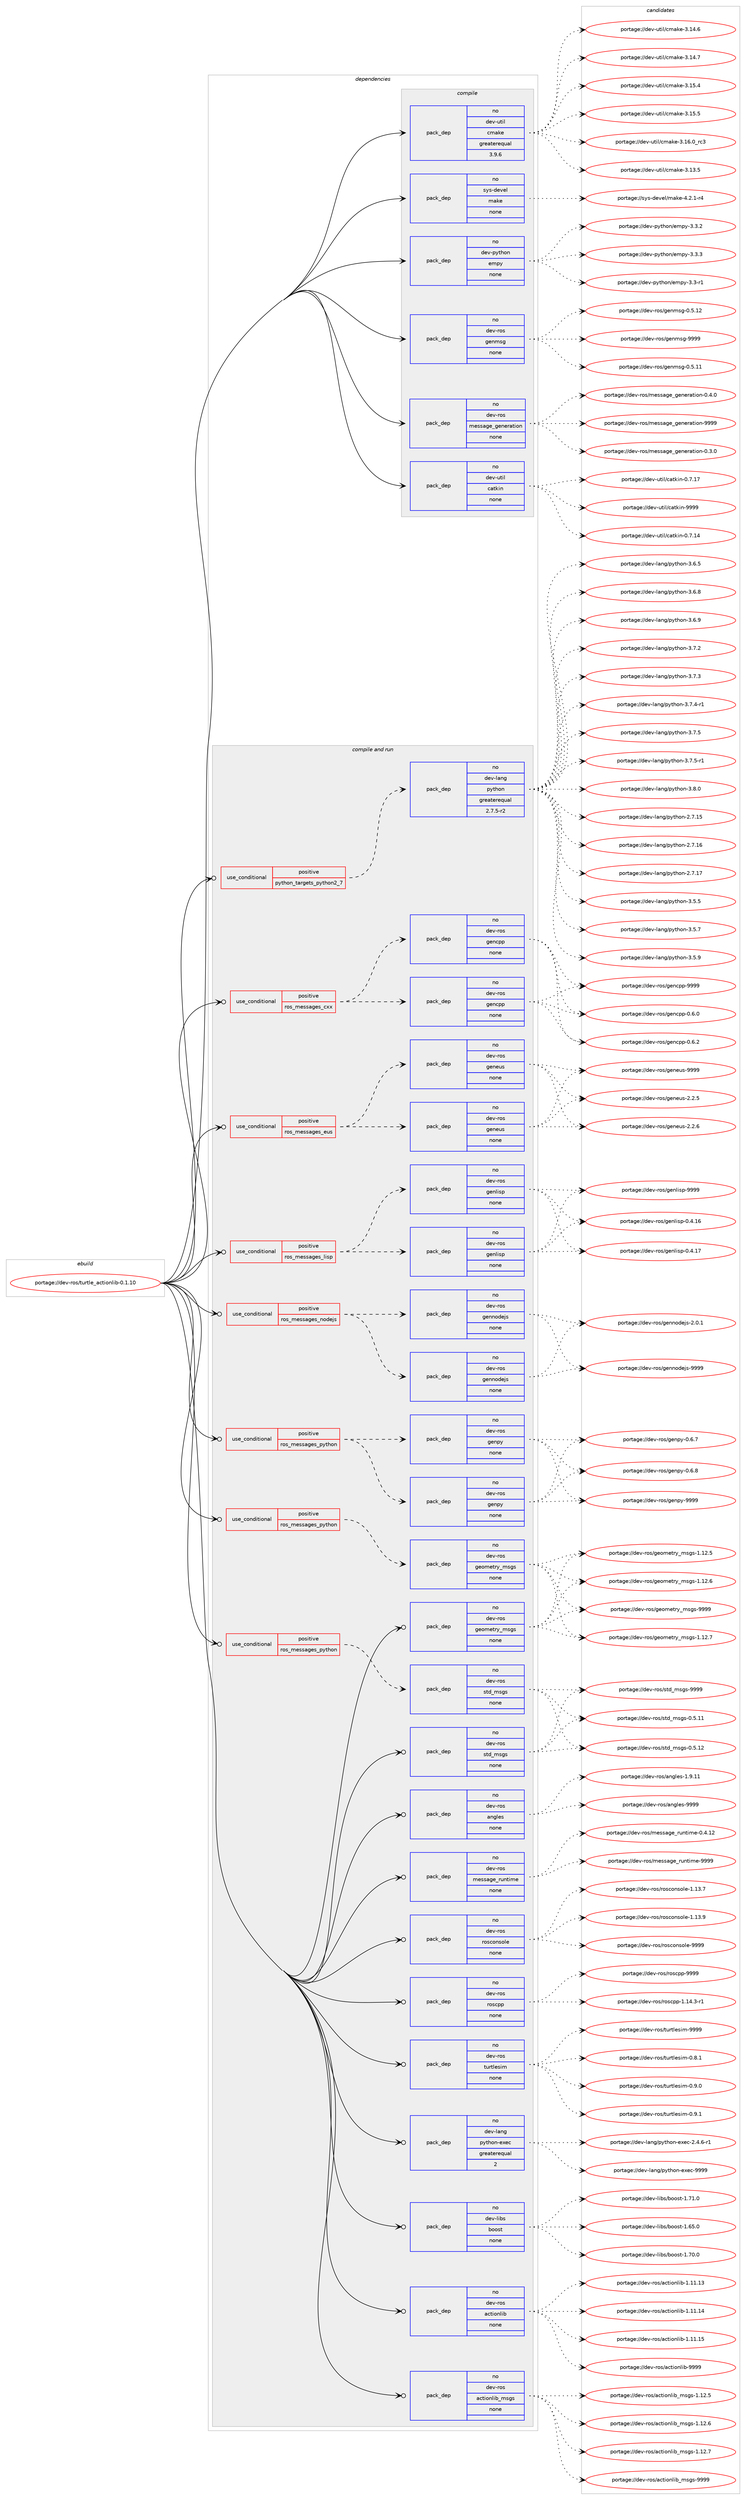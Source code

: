 digraph prolog {

# *************
# Graph options
# *************

newrank=true;
concentrate=true;
compound=true;
graph [rankdir=LR,fontname=Helvetica,fontsize=10,ranksep=1.5];#, ranksep=2.5, nodesep=0.2];
edge  [arrowhead=vee];
node  [fontname=Helvetica,fontsize=10];

# **********
# The ebuild
# **********

subgraph cluster_leftcol {
color=gray;
rank=same;
label=<<i>ebuild</i>>;
id [label="portage://dev-ros/turtle_actionlib-0.1.10", color=red, width=4, href="../dev-ros/turtle_actionlib-0.1.10.svg"];
}

# ****************
# The dependencies
# ****************

subgraph cluster_midcol {
color=gray;
label=<<i>dependencies</i>>;
subgraph cluster_compile {
fillcolor="#eeeeee";
style=filled;
label=<<i>compile</i>>;
subgraph pack158103 {
dependency207287 [label=<<TABLE BORDER="0" CELLBORDER="1" CELLSPACING="0" CELLPADDING="4" WIDTH="220"><TR><TD ROWSPAN="6" CELLPADDING="30">pack_dep</TD></TR><TR><TD WIDTH="110">no</TD></TR><TR><TD>dev-python</TD></TR><TR><TD>empy</TD></TR><TR><TD>none</TD></TR><TR><TD></TD></TR></TABLE>>, shape=none, color=blue];
}
id:e -> dependency207287:w [weight=20,style="solid",arrowhead="vee"];
subgraph pack158104 {
dependency207288 [label=<<TABLE BORDER="0" CELLBORDER="1" CELLSPACING="0" CELLPADDING="4" WIDTH="220"><TR><TD ROWSPAN="6" CELLPADDING="30">pack_dep</TD></TR><TR><TD WIDTH="110">no</TD></TR><TR><TD>dev-ros</TD></TR><TR><TD>genmsg</TD></TR><TR><TD>none</TD></TR><TR><TD></TD></TR></TABLE>>, shape=none, color=blue];
}
id:e -> dependency207288:w [weight=20,style="solid",arrowhead="vee"];
subgraph pack158105 {
dependency207289 [label=<<TABLE BORDER="0" CELLBORDER="1" CELLSPACING="0" CELLPADDING="4" WIDTH="220"><TR><TD ROWSPAN="6" CELLPADDING="30">pack_dep</TD></TR><TR><TD WIDTH="110">no</TD></TR><TR><TD>dev-ros</TD></TR><TR><TD>message_generation</TD></TR><TR><TD>none</TD></TR><TR><TD></TD></TR></TABLE>>, shape=none, color=blue];
}
id:e -> dependency207289:w [weight=20,style="solid",arrowhead="vee"];
subgraph pack158106 {
dependency207290 [label=<<TABLE BORDER="0" CELLBORDER="1" CELLSPACING="0" CELLPADDING="4" WIDTH="220"><TR><TD ROWSPAN="6" CELLPADDING="30">pack_dep</TD></TR><TR><TD WIDTH="110">no</TD></TR><TR><TD>dev-util</TD></TR><TR><TD>catkin</TD></TR><TR><TD>none</TD></TR><TR><TD></TD></TR></TABLE>>, shape=none, color=blue];
}
id:e -> dependency207290:w [weight=20,style="solid",arrowhead="vee"];
subgraph pack158107 {
dependency207291 [label=<<TABLE BORDER="0" CELLBORDER="1" CELLSPACING="0" CELLPADDING="4" WIDTH="220"><TR><TD ROWSPAN="6" CELLPADDING="30">pack_dep</TD></TR><TR><TD WIDTH="110">no</TD></TR><TR><TD>dev-util</TD></TR><TR><TD>cmake</TD></TR><TR><TD>greaterequal</TD></TR><TR><TD>3.9.6</TD></TR></TABLE>>, shape=none, color=blue];
}
id:e -> dependency207291:w [weight=20,style="solid",arrowhead="vee"];
subgraph pack158108 {
dependency207292 [label=<<TABLE BORDER="0" CELLBORDER="1" CELLSPACING="0" CELLPADDING="4" WIDTH="220"><TR><TD ROWSPAN="6" CELLPADDING="30">pack_dep</TD></TR><TR><TD WIDTH="110">no</TD></TR><TR><TD>sys-devel</TD></TR><TR><TD>make</TD></TR><TR><TD>none</TD></TR><TR><TD></TD></TR></TABLE>>, shape=none, color=blue];
}
id:e -> dependency207292:w [weight=20,style="solid",arrowhead="vee"];
}
subgraph cluster_compileandrun {
fillcolor="#eeeeee";
style=filled;
label=<<i>compile and run</i>>;
subgraph cond45754 {
dependency207293 [label=<<TABLE BORDER="0" CELLBORDER="1" CELLSPACING="0" CELLPADDING="4"><TR><TD ROWSPAN="3" CELLPADDING="10">use_conditional</TD></TR><TR><TD>positive</TD></TR><TR><TD>python_targets_python2_7</TD></TR></TABLE>>, shape=none, color=red];
subgraph pack158109 {
dependency207294 [label=<<TABLE BORDER="0" CELLBORDER="1" CELLSPACING="0" CELLPADDING="4" WIDTH="220"><TR><TD ROWSPAN="6" CELLPADDING="30">pack_dep</TD></TR><TR><TD WIDTH="110">no</TD></TR><TR><TD>dev-lang</TD></TR><TR><TD>python</TD></TR><TR><TD>greaterequal</TD></TR><TR><TD>2.7.5-r2</TD></TR></TABLE>>, shape=none, color=blue];
}
dependency207293:e -> dependency207294:w [weight=20,style="dashed",arrowhead="vee"];
}
id:e -> dependency207293:w [weight=20,style="solid",arrowhead="odotvee"];
subgraph cond45755 {
dependency207295 [label=<<TABLE BORDER="0" CELLBORDER="1" CELLSPACING="0" CELLPADDING="4"><TR><TD ROWSPAN="3" CELLPADDING="10">use_conditional</TD></TR><TR><TD>positive</TD></TR><TR><TD>ros_messages_cxx</TD></TR></TABLE>>, shape=none, color=red];
subgraph pack158110 {
dependency207296 [label=<<TABLE BORDER="0" CELLBORDER="1" CELLSPACING="0" CELLPADDING="4" WIDTH="220"><TR><TD ROWSPAN="6" CELLPADDING="30">pack_dep</TD></TR><TR><TD WIDTH="110">no</TD></TR><TR><TD>dev-ros</TD></TR><TR><TD>gencpp</TD></TR><TR><TD>none</TD></TR><TR><TD></TD></TR></TABLE>>, shape=none, color=blue];
}
dependency207295:e -> dependency207296:w [weight=20,style="dashed",arrowhead="vee"];
subgraph pack158111 {
dependency207297 [label=<<TABLE BORDER="0" CELLBORDER="1" CELLSPACING="0" CELLPADDING="4" WIDTH="220"><TR><TD ROWSPAN="6" CELLPADDING="30">pack_dep</TD></TR><TR><TD WIDTH="110">no</TD></TR><TR><TD>dev-ros</TD></TR><TR><TD>gencpp</TD></TR><TR><TD>none</TD></TR><TR><TD></TD></TR></TABLE>>, shape=none, color=blue];
}
dependency207295:e -> dependency207297:w [weight=20,style="dashed",arrowhead="vee"];
}
id:e -> dependency207295:w [weight=20,style="solid",arrowhead="odotvee"];
subgraph cond45756 {
dependency207298 [label=<<TABLE BORDER="0" CELLBORDER="1" CELLSPACING="0" CELLPADDING="4"><TR><TD ROWSPAN="3" CELLPADDING="10">use_conditional</TD></TR><TR><TD>positive</TD></TR><TR><TD>ros_messages_eus</TD></TR></TABLE>>, shape=none, color=red];
subgraph pack158112 {
dependency207299 [label=<<TABLE BORDER="0" CELLBORDER="1" CELLSPACING="0" CELLPADDING="4" WIDTH="220"><TR><TD ROWSPAN="6" CELLPADDING="30">pack_dep</TD></TR><TR><TD WIDTH="110">no</TD></TR><TR><TD>dev-ros</TD></TR><TR><TD>geneus</TD></TR><TR><TD>none</TD></TR><TR><TD></TD></TR></TABLE>>, shape=none, color=blue];
}
dependency207298:e -> dependency207299:w [weight=20,style="dashed",arrowhead="vee"];
subgraph pack158113 {
dependency207300 [label=<<TABLE BORDER="0" CELLBORDER="1" CELLSPACING="0" CELLPADDING="4" WIDTH="220"><TR><TD ROWSPAN="6" CELLPADDING="30">pack_dep</TD></TR><TR><TD WIDTH="110">no</TD></TR><TR><TD>dev-ros</TD></TR><TR><TD>geneus</TD></TR><TR><TD>none</TD></TR><TR><TD></TD></TR></TABLE>>, shape=none, color=blue];
}
dependency207298:e -> dependency207300:w [weight=20,style="dashed",arrowhead="vee"];
}
id:e -> dependency207298:w [weight=20,style="solid",arrowhead="odotvee"];
subgraph cond45757 {
dependency207301 [label=<<TABLE BORDER="0" CELLBORDER="1" CELLSPACING="0" CELLPADDING="4"><TR><TD ROWSPAN="3" CELLPADDING="10">use_conditional</TD></TR><TR><TD>positive</TD></TR><TR><TD>ros_messages_lisp</TD></TR></TABLE>>, shape=none, color=red];
subgraph pack158114 {
dependency207302 [label=<<TABLE BORDER="0" CELLBORDER="1" CELLSPACING="0" CELLPADDING="4" WIDTH="220"><TR><TD ROWSPAN="6" CELLPADDING="30">pack_dep</TD></TR><TR><TD WIDTH="110">no</TD></TR><TR><TD>dev-ros</TD></TR><TR><TD>genlisp</TD></TR><TR><TD>none</TD></TR><TR><TD></TD></TR></TABLE>>, shape=none, color=blue];
}
dependency207301:e -> dependency207302:w [weight=20,style="dashed",arrowhead="vee"];
subgraph pack158115 {
dependency207303 [label=<<TABLE BORDER="0" CELLBORDER="1" CELLSPACING="0" CELLPADDING="4" WIDTH="220"><TR><TD ROWSPAN="6" CELLPADDING="30">pack_dep</TD></TR><TR><TD WIDTH="110">no</TD></TR><TR><TD>dev-ros</TD></TR><TR><TD>genlisp</TD></TR><TR><TD>none</TD></TR><TR><TD></TD></TR></TABLE>>, shape=none, color=blue];
}
dependency207301:e -> dependency207303:w [weight=20,style="dashed",arrowhead="vee"];
}
id:e -> dependency207301:w [weight=20,style="solid",arrowhead="odotvee"];
subgraph cond45758 {
dependency207304 [label=<<TABLE BORDER="0" CELLBORDER="1" CELLSPACING="0" CELLPADDING="4"><TR><TD ROWSPAN="3" CELLPADDING="10">use_conditional</TD></TR><TR><TD>positive</TD></TR><TR><TD>ros_messages_nodejs</TD></TR></TABLE>>, shape=none, color=red];
subgraph pack158116 {
dependency207305 [label=<<TABLE BORDER="0" CELLBORDER="1" CELLSPACING="0" CELLPADDING="4" WIDTH="220"><TR><TD ROWSPAN="6" CELLPADDING="30">pack_dep</TD></TR><TR><TD WIDTH="110">no</TD></TR><TR><TD>dev-ros</TD></TR><TR><TD>gennodejs</TD></TR><TR><TD>none</TD></TR><TR><TD></TD></TR></TABLE>>, shape=none, color=blue];
}
dependency207304:e -> dependency207305:w [weight=20,style="dashed",arrowhead="vee"];
subgraph pack158117 {
dependency207306 [label=<<TABLE BORDER="0" CELLBORDER="1" CELLSPACING="0" CELLPADDING="4" WIDTH="220"><TR><TD ROWSPAN="6" CELLPADDING="30">pack_dep</TD></TR><TR><TD WIDTH="110">no</TD></TR><TR><TD>dev-ros</TD></TR><TR><TD>gennodejs</TD></TR><TR><TD>none</TD></TR><TR><TD></TD></TR></TABLE>>, shape=none, color=blue];
}
dependency207304:e -> dependency207306:w [weight=20,style="dashed",arrowhead="vee"];
}
id:e -> dependency207304:w [weight=20,style="solid",arrowhead="odotvee"];
subgraph cond45759 {
dependency207307 [label=<<TABLE BORDER="0" CELLBORDER="1" CELLSPACING="0" CELLPADDING="4"><TR><TD ROWSPAN="3" CELLPADDING="10">use_conditional</TD></TR><TR><TD>positive</TD></TR><TR><TD>ros_messages_python</TD></TR></TABLE>>, shape=none, color=red];
subgraph pack158118 {
dependency207308 [label=<<TABLE BORDER="0" CELLBORDER="1" CELLSPACING="0" CELLPADDING="4" WIDTH="220"><TR><TD ROWSPAN="6" CELLPADDING="30">pack_dep</TD></TR><TR><TD WIDTH="110">no</TD></TR><TR><TD>dev-ros</TD></TR><TR><TD>genpy</TD></TR><TR><TD>none</TD></TR><TR><TD></TD></TR></TABLE>>, shape=none, color=blue];
}
dependency207307:e -> dependency207308:w [weight=20,style="dashed",arrowhead="vee"];
subgraph pack158119 {
dependency207309 [label=<<TABLE BORDER="0" CELLBORDER="1" CELLSPACING="0" CELLPADDING="4" WIDTH="220"><TR><TD ROWSPAN="6" CELLPADDING="30">pack_dep</TD></TR><TR><TD WIDTH="110">no</TD></TR><TR><TD>dev-ros</TD></TR><TR><TD>genpy</TD></TR><TR><TD>none</TD></TR><TR><TD></TD></TR></TABLE>>, shape=none, color=blue];
}
dependency207307:e -> dependency207309:w [weight=20,style="dashed",arrowhead="vee"];
}
id:e -> dependency207307:w [weight=20,style="solid",arrowhead="odotvee"];
subgraph cond45760 {
dependency207310 [label=<<TABLE BORDER="0" CELLBORDER="1" CELLSPACING="0" CELLPADDING="4"><TR><TD ROWSPAN="3" CELLPADDING="10">use_conditional</TD></TR><TR><TD>positive</TD></TR><TR><TD>ros_messages_python</TD></TR></TABLE>>, shape=none, color=red];
subgraph pack158120 {
dependency207311 [label=<<TABLE BORDER="0" CELLBORDER="1" CELLSPACING="0" CELLPADDING="4" WIDTH="220"><TR><TD ROWSPAN="6" CELLPADDING="30">pack_dep</TD></TR><TR><TD WIDTH="110">no</TD></TR><TR><TD>dev-ros</TD></TR><TR><TD>geometry_msgs</TD></TR><TR><TD>none</TD></TR><TR><TD></TD></TR></TABLE>>, shape=none, color=blue];
}
dependency207310:e -> dependency207311:w [weight=20,style="dashed",arrowhead="vee"];
}
id:e -> dependency207310:w [weight=20,style="solid",arrowhead="odotvee"];
subgraph cond45761 {
dependency207312 [label=<<TABLE BORDER="0" CELLBORDER="1" CELLSPACING="0" CELLPADDING="4"><TR><TD ROWSPAN="3" CELLPADDING="10">use_conditional</TD></TR><TR><TD>positive</TD></TR><TR><TD>ros_messages_python</TD></TR></TABLE>>, shape=none, color=red];
subgraph pack158121 {
dependency207313 [label=<<TABLE BORDER="0" CELLBORDER="1" CELLSPACING="0" CELLPADDING="4" WIDTH="220"><TR><TD ROWSPAN="6" CELLPADDING="30">pack_dep</TD></TR><TR><TD WIDTH="110">no</TD></TR><TR><TD>dev-ros</TD></TR><TR><TD>std_msgs</TD></TR><TR><TD>none</TD></TR><TR><TD></TD></TR></TABLE>>, shape=none, color=blue];
}
dependency207312:e -> dependency207313:w [weight=20,style="dashed",arrowhead="vee"];
}
id:e -> dependency207312:w [weight=20,style="solid",arrowhead="odotvee"];
subgraph pack158122 {
dependency207314 [label=<<TABLE BORDER="0" CELLBORDER="1" CELLSPACING="0" CELLPADDING="4" WIDTH="220"><TR><TD ROWSPAN="6" CELLPADDING="30">pack_dep</TD></TR><TR><TD WIDTH="110">no</TD></TR><TR><TD>dev-lang</TD></TR><TR><TD>python-exec</TD></TR><TR><TD>greaterequal</TD></TR><TR><TD>2</TD></TR></TABLE>>, shape=none, color=blue];
}
id:e -> dependency207314:w [weight=20,style="solid",arrowhead="odotvee"];
subgraph pack158123 {
dependency207315 [label=<<TABLE BORDER="0" CELLBORDER="1" CELLSPACING="0" CELLPADDING="4" WIDTH="220"><TR><TD ROWSPAN="6" CELLPADDING="30">pack_dep</TD></TR><TR><TD WIDTH="110">no</TD></TR><TR><TD>dev-libs</TD></TR><TR><TD>boost</TD></TR><TR><TD>none</TD></TR><TR><TD></TD></TR></TABLE>>, shape=none, color=blue];
}
id:e -> dependency207315:w [weight=20,style="solid",arrowhead="odotvee"];
subgraph pack158124 {
dependency207316 [label=<<TABLE BORDER="0" CELLBORDER="1" CELLSPACING="0" CELLPADDING="4" WIDTH="220"><TR><TD ROWSPAN="6" CELLPADDING="30">pack_dep</TD></TR><TR><TD WIDTH="110">no</TD></TR><TR><TD>dev-ros</TD></TR><TR><TD>actionlib</TD></TR><TR><TD>none</TD></TR><TR><TD></TD></TR></TABLE>>, shape=none, color=blue];
}
id:e -> dependency207316:w [weight=20,style="solid",arrowhead="odotvee"];
subgraph pack158125 {
dependency207317 [label=<<TABLE BORDER="0" CELLBORDER="1" CELLSPACING="0" CELLPADDING="4" WIDTH="220"><TR><TD ROWSPAN="6" CELLPADDING="30">pack_dep</TD></TR><TR><TD WIDTH="110">no</TD></TR><TR><TD>dev-ros</TD></TR><TR><TD>actionlib_msgs</TD></TR><TR><TD>none</TD></TR><TR><TD></TD></TR></TABLE>>, shape=none, color=blue];
}
id:e -> dependency207317:w [weight=20,style="solid",arrowhead="odotvee"];
subgraph pack158126 {
dependency207318 [label=<<TABLE BORDER="0" CELLBORDER="1" CELLSPACING="0" CELLPADDING="4" WIDTH="220"><TR><TD ROWSPAN="6" CELLPADDING="30">pack_dep</TD></TR><TR><TD WIDTH="110">no</TD></TR><TR><TD>dev-ros</TD></TR><TR><TD>angles</TD></TR><TR><TD>none</TD></TR><TR><TD></TD></TR></TABLE>>, shape=none, color=blue];
}
id:e -> dependency207318:w [weight=20,style="solid",arrowhead="odotvee"];
subgraph pack158127 {
dependency207319 [label=<<TABLE BORDER="0" CELLBORDER="1" CELLSPACING="0" CELLPADDING="4" WIDTH="220"><TR><TD ROWSPAN="6" CELLPADDING="30">pack_dep</TD></TR><TR><TD WIDTH="110">no</TD></TR><TR><TD>dev-ros</TD></TR><TR><TD>geometry_msgs</TD></TR><TR><TD>none</TD></TR><TR><TD></TD></TR></TABLE>>, shape=none, color=blue];
}
id:e -> dependency207319:w [weight=20,style="solid",arrowhead="odotvee"];
subgraph pack158128 {
dependency207320 [label=<<TABLE BORDER="0" CELLBORDER="1" CELLSPACING="0" CELLPADDING="4" WIDTH="220"><TR><TD ROWSPAN="6" CELLPADDING="30">pack_dep</TD></TR><TR><TD WIDTH="110">no</TD></TR><TR><TD>dev-ros</TD></TR><TR><TD>message_runtime</TD></TR><TR><TD>none</TD></TR><TR><TD></TD></TR></TABLE>>, shape=none, color=blue];
}
id:e -> dependency207320:w [weight=20,style="solid",arrowhead="odotvee"];
subgraph pack158129 {
dependency207321 [label=<<TABLE BORDER="0" CELLBORDER="1" CELLSPACING="0" CELLPADDING="4" WIDTH="220"><TR><TD ROWSPAN="6" CELLPADDING="30">pack_dep</TD></TR><TR><TD WIDTH="110">no</TD></TR><TR><TD>dev-ros</TD></TR><TR><TD>rosconsole</TD></TR><TR><TD>none</TD></TR><TR><TD></TD></TR></TABLE>>, shape=none, color=blue];
}
id:e -> dependency207321:w [weight=20,style="solid",arrowhead="odotvee"];
subgraph pack158130 {
dependency207322 [label=<<TABLE BORDER="0" CELLBORDER="1" CELLSPACING="0" CELLPADDING="4" WIDTH="220"><TR><TD ROWSPAN="6" CELLPADDING="30">pack_dep</TD></TR><TR><TD WIDTH="110">no</TD></TR><TR><TD>dev-ros</TD></TR><TR><TD>roscpp</TD></TR><TR><TD>none</TD></TR><TR><TD></TD></TR></TABLE>>, shape=none, color=blue];
}
id:e -> dependency207322:w [weight=20,style="solid",arrowhead="odotvee"];
subgraph pack158131 {
dependency207323 [label=<<TABLE BORDER="0" CELLBORDER="1" CELLSPACING="0" CELLPADDING="4" WIDTH="220"><TR><TD ROWSPAN="6" CELLPADDING="30">pack_dep</TD></TR><TR><TD WIDTH="110">no</TD></TR><TR><TD>dev-ros</TD></TR><TR><TD>std_msgs</TD></TR><TR><TD>none</TD></TR><TR><TD></TD></TR></TABLE>>, shape=none, color=blue];
}
id:e -> dependency207323:w [weight=20,style="solid",arrowhead="odotvee"];
subgraph pack158132 {
dependency207324 [label=<<TABLE BORDER="0" CELLBORDER="1" CELLSPACING="0" CELLPADDING="4" WIDTH="220"><TR><TD ROWSPAN="6" CELLPADDING="30">pack_dep</TD></TR><TR><TD WIDTH="110">no</TD></TR><TR><TD>dev-ros</TD></TR><TR><TD>turtlesim</TD></TR><TR><TD>none</TD></TR><TR><TD></TD></TR></TABLE>>, shape=none, color=blue];
}
id:e -> dependency207324:w [weight=20,style="solid",arrowhead="odotvee"];
}
subgraph cluster_run {
fillcolor="#eeeeee";
style=filled;
label=<<i>run</i>>;
}
}

# **************
# The candidates
# **************

subgraph cluster_choices {
rank=same;
color=gray;
label=<<i>candidates</i>>;

subgraph choice158103 {
color=black;
nodesep=1;
choiceportage1001011184511212111610411111047101109112121455146514511449 [label="portage://dev-python/empy-3.3-r1", color=red, width=4,href="../dev-python/empy-3.3-r1.svg"];
choiceportage1001011184511212111610411111047101109112121455146514650 [label="portage://dev-python/empy-3.3.2", color=red, width=4,href="../dev-python/empy-3.3.2.svg"];
choiceportage1001011184511212111610411111047101109112121455146514651 [label="portage://dev-python/empy-3.3.3", color=red, width=4,href="../dev-python/empy-3.3.3.svg"];
dependency207287:e -> choiceportage1001011184511212111610411111047101109112121455146514511449:w [style=dotted,weight="100"];
dependency207287:e -> choiceportage1001011184511212111610411111047101109112121455146514650:w [style=dotted,weight="100"];
dependency207287:e -> choiceportage1001011184511212111610411111047101109112121455146514651:w [style=dotted,weight="100"];
}
subgraph choice158104 {
color=black;
nodesep=1;
choiceportage100101118451141111154710310111010911510345484653464949 [label="portage://dev-ros/genmsg-0.5.11", color=red, width=4,href="../dev-ros/genmsg-0.5.11.svg"];
choiceportage100101118451141111154710310111010911510345484653464950 [label="portage://dev-ros/genmsg-0.5.12", color=red, width=4,href="../dev-ros/genmsg-0.5.12.svg"];
choiceportage10010111845114111115471031011101091151034557575757 [label="portage://dev-ros/genmsg-9999", color=red, width=4,href="../dev-ros/genmsg-9999.svg"];
dependency207288:e -> choiceportage100101118451141111154710310111010911510345484653464949:w [style=dotted,weight="100"];
dependency207288:e -> choiceportage100101118451141111154710310111010911510345484653464950:w [style=dotted,weight="100"];
dependency207288:e -> choiceportage10010111845114111115471031011101091151034557575757:w [style=dotted,weight="100"];
}
subgraph choice158105 {
color=black;
nodesep=1;
choiceportage1001011184511411111547109101115115971031019510310111010111497116105111110454846514648 [label="portage://dev-ros/message_generation-0.3.0", color=red, width=4,href="../dev-ros/message_generation-0.3.0.svg"];
choiceportage1001011184511411111547109101115115971031019510310111010111497116105111110454846524648 [label="portage://dev-ros/message_generation-0.4.0", color=red, width=4,href="../dev-ros/message_generation-0.4.0.svg"];
choiceportage10010111845114111115471091011151159710310195103101110101114971161051111104557575757 [label="portage://dev-ros/message_generation-9999", color=red, width=4,href="../dev-ros/message_generation-9999.svg"];
dependency207289:e -> choiceportage1001011184511411111547109101115115971031019510310111010111497116105111110454846514648:w [style=dotted,weight="100"];
dependency207289:e -> choiceportage1001011184511411111547109101115115971031019510310111010111497116105111110454846524648:w [style=dotted,weight="100"];
dependency207289:e -> choiceportage10010111845114111115471091011151159710310195103101110101114971161051111104557575757:w [style=dotted,weight="100"];
}
subgraph choice158106 {
color=black;
nodesep=1;
choiceportage1001011184511711610510847999711610710511045484655464952 [label="portage://dev-util/catkin-0.7.14", color=red, width=4,href="../dev-util/catkin-0.7.14.svg"];
choiceportage1001011184511711610510847999711610710511045484655464955 [label="portage://dev-util/catkin-0.7.17", color=red, width=4,href="../dev-util/catkin-0.7.17.svg"];
choiceportage100101118451171161051084799971161071051104557575757 [label="portage://dev-util/catkin-9999", color=red, width=4,href="../dev-util/catkin-9999.svg"];
dependency207290:e -> choiceportage1001011184511711610510847999711610710511045484655464952:w [style=dotted,weight="100"];
dependency207290:e -> choiceportage1001011184511711610510847999711610710511045484655464955:w [style=dotted,weight="100"];
dependency207290:e -> choiceportage100101118451171161051084799971161071051104557575757:w [style=dotted,weight="100"];
}
subgraph choice158107 {
color=black;
nodesep=1;
choiceportage1001011184511711610510847991099710710145514649514653 [label="portage://dev-util/cmake-3.13.5", color=red, width=4,href="../dev-util/cmake-3.13.5.svg"];
choiceportage1001011184511711610510847991099710710145514649524654 [label="portage://dev-util/cmake-3.14.6", color=red, width=4,href="../dev-util/cmake-3.14.6.svg"];
choiceportage1001011184511711610510847991099710710145514649524655 [label="portage://dev-util/cmake-3.14.7", color=red, width=4,href="../dev-util/cmake-3.14.7.svg"];
choiceportage1001011184511711610510847991099710710145514649534652 [label="portage://dev-util/cmake-3.15.4", color=red, width=4,href="../dev-util/cmake-3.15.4.svg"];
choiceportage1001011184511711610510847991099710710145514649534653 [label="portage://dev-util/cmake-3.15.5", color=red, width=4,href="../dev-util/cmake-3.15.5.svg"];
choiceportage1001011184511711610510847991099710710145514649544648951149951 [label="portage://dev-util/cmake-3.16.0_rc3", color=red, width=4,href="../dev-util/cmake-3.16.0_rc3.svg"];
dependency207291:e -> choiceportage1001011184511711610510847991099710710145514649514653:w [style=dotted,weight="100"];
dependency207291:e -> choiceportage1001011184511711610510847991099710710145514649524654:w [style=dotted,weight="100"];
dependency207291:e -> choiceportage1001011184511711610510847991099710710145514649524655:w [style=dotted,weight="100"];
dependency207291:e -> choiceportage1001011184511711610510847991099710710145514649534652:w [style=dotted,weight="100"];
dependency207291:e -> choiceportage1001011184511711610510847991099710710145514649534653:w [style=dotted,weight="100"];
dependency207291:e -> choiceportage1001011184511711610510847991099710710145514649544648951149951:w [style=dotted,weight="100"];
}
subgraph choice158108 {
color=black;
nodesep=1;
choiceportage1151211154510010111810110847109971071014552465046494511452 [label="portage://sys-devel/make-4.2.1-r4", color=red, width=4,href="../sys-devel/make-4.2.1-r4.svg"];
dependency207292:e -> choiceportage1151211154510010111810110847109971071014552465046494511452:w [style=dotted,weight="100"];
}
subgraph choice158109 {
color=black;
nodesep=1;
choiceportage10010111845108971101034711212111610411111045504655464953 [label="portage://dev-lang/python-2.7.15", color=red, width=4,href="../dev-lang/python-2.7.15.svg"];
choiceportage10010111845108971101034711212111610411111045504655464954 [label="portage://dev-lang/python-2.7.16", color=red, width=4,href="../dev-lang/python-2.7.16.svg"];
choiceportage10010111845108971101034711212111610411111045504655464955 [label="portage://dev-lang/python-2.7.17", color=red, width=4,href="../dev-lang/python-2.7.17.svg"];
choiceportage100101118451089711010347112121116104111110455146534653 [label="portage://dev-lang/python-3.5.5", color=red, width=4,href="../dev-lang/python-3.5.5.svg"];
choiceportage100101118451089711010347112121116104111110455146534655 [label="portage://dev-lang/python-3.5.7", color=red, width=4,href="../dev-lang/python-3.5.7.svg"];
choiceportage100101118451089711010347112121116104111110455146534657 [label="portage://dev-lang/python-3.5.9", color=red, width=4,href="../dev-lang/python-3.5.9.svg"];
choiceportage100101118451089711010347112121116104111110455146544653 [label="portage://dev-lang/python-3.6.5", color=red, width=4,href="../dev-lang/python-3.6.5.svg"];
choiceportage100101118451089711010347112121116104111110455146544656 [label="portage://dev-lang/python-3.6.8", color=red, width=4,href="../dev-lang/python-3.6.8.svg"];
choiceportage100101118451089711010347112121116104111110455146544657 [label="portage://dev-lang/python-3.6.9", color=red, width=4,href="../dev-lang/python-3.6.9.svg"];
choiceportage100101118451089711010347112121116104111110455146554650 [label="portage://dev-lang/python-3.7.2", color=red, width=4,href="../dev-lang/python-3.7.2.svg"];
choiceportage100101118451089711010347112121116104111110455146554651 [label="portage://dev-lang/python-3.7.3", color=red, width=4,href="../dev-lang/python-3.7.3.svg"];
choiceportage1001011184510897110103471121211161041111104551465546524511449 [label="portage://dev-lang/python-3.7.4-r1", color=red, width=4,href="../dev-lang/python-3.7.4-r1.svg"];
choiceportage100101118451089711010347112121116104111110455146554653 [label="portage://dev-lang/python-3.7.5", color=red, width=4,href="../dev-lang/python-3.7.5.svg"];
choiceportage1001011184510897110103471121211161041111104551465546534511449 [label="portage://dev-lang/python-3.7.5-r1", color=red, width=4,href="../dev-lang/python-3.7.5-r1.svg"];
choiceportage100101118451089711010347112121116104111110455146564648 [label="portage://dev-lang/python-3.8.0", color=red, width=4,href="../dev-lang/python-3.8.0.svg"];
dependency207294:e -> choiceportage10010111845108971101034711212111610411111045504655464953:w [style=dotted,weight="100"];
dependency207294:e -> choiceportage10010111845108971101034711212111610411111045504655464954:w [style=dotted,weight="100"];
dependency207294:e -> choiceportage10010111845108971101034711212111610411111045504655464955:w [style=dotted,weight="100"];
dependency207294:e -> choiceportage100101118451089711010347112121116104111110455146534653:w [style=dotted,weight="100"];
dependency207294:e -> choiceportage100101118451089711010347112121116104111110455146534655:w [style=dotted,weight="100"];
dependency207294:e -> choiceportage100101118451089711010347112121116104111110455146534657:w [style=dotted,weight="100"];
dependency207294:e -> choiceportage100101118451089711010347112121116104111110455146544653:w [style=dotted,weight="100"];
dependency207294:e -> choiceportage100101118451089711010347112121116104111110455146544656:w [style=dotted,weight="100"];
dependency207294:e -> choiceportage100101118451089711010347112121116104111110455146544657:w [style=dotted,weight="100"];
dependency207294:e -> choiceportage100101118451089711010347112121116104111110455146554650:w [style=dotted,weight="100"];
dependency207294:e -> choiceportage100101118451089711010347112121116104111110455146554651:w [style=dotted,weight="100"];
dependency207294:e -> choiceportage1001011184510897110103471121211161041111104551465546524511449:w [style=dotted,weight="100"];
dependency207294:e -> choiceportage100101118451089711010347112121116104111110455146554653:w [style=dotted,weight="100"];
dependency207294:e -> choiceportage1001011184510897110103471121211161041111104551465546534511449:w [style=dotted,weight="100"];
dependency207294:e -> choiceportage100101118451089711010347112121116104111110455146564648:w [style=dotted,weight="100"];
}
subgraph choice158110 {
color=black;
nodesep=1;
choiceportage100101118451141111154710310111099112112454846544648 [label="portage://dev-ros/gencpp-0.6.0", color=red, width=4,href="../dev-ros/gencpp-0.6.0.svg"];
choiceportage100101118451141111154710310111099112112454846544650 [label="portage://dev-ros/gencpp-0.6.2", color=red, width=4,href="../dev-ros/gencpp-0.6.2.svg"];
choiceportage1001011184511411111547103101110991121124557575757 [label="portage://dev-ros/gencpp-9999", color=red, width=4,href="../dev-ros/gencpp-9999.svg"];
dependency207296:e -> choiceportage100101118451141111154710310111099112112454846544648:w [style=dotted,weight="100"];
dependency207296:e -> choiceportage100101118451141111154710310111099112112454846544650:w [style=dotted,weight="100"];
dependency207296:e -> choiceportage1001011184511411111547103101110991121124557575757:w [style=dotted,weight="100"];
}
subgraph choice158111 {
color=black;
nodesep=1;
choiceportage100101118451141111154710310111099112112454846544648 [label="portage://dev-ros/gencpp-0.6.0", color=red, width=4,href="../dev-ros/gencpp-0.6.0.svg"];
choiceportage100101118451141111154710310111099112112454846544650 [label="portage://dev-ros/gencpp-0.6.2", color=red, width=4,href="../dev-ros/gencpp-0.6.2.svg"];
choiceportage1001011184511411111547103101110991121124557575757 [label="portage://dev-ros/gencpp-9999", color=red, width=4,href="../dev-ros/gencpp-9999.svg"];
dependency207297:e -> choiceportage100101118451141111154710310111099112112454846544648:w [style=dotted,weight="100"];
dependency207297:e -> choiceportage100101118451141111154710310111099112112454846544650:w [style=dotted,weight="100"];
dependency207297:e -> choiceportage1001011184511411111547103101110991121124557575757:w [style=dotted,weight="100"];
}
subgraph choice158112 {
color=black;
nodesep=1;
choiceportage1001011184511411111547103101110101117115455046504653 [label="portage://dev-ros/geneus-2.2.5", color=red, width=4,href="../dev-ros/geneus-2.2.5.svg"];
choiceportage1001011184511411111547103101110101117115455046504654 [label="portage://dev-ros/geneus-2.2.6", color=red, width=4,href="../dev-ros/geneus-2.2.6.svg"];
choiceportage10010111845114111115471031011101011171154557575757 [label="portage://dev-ros/geneus-9999", color=red, width=4,href="../dev-ros/geneus-9999.svg"];
dependency207299:e -> choiceportage1001011184511411111547103101110101117115455046504653:w [style=dotted,weight="100"];
dependency207299:e -> choiceportage1001011184511411111547103101110101117115455046504654:w [style=dotted,weight="100"];
dependency207299:e -> choiceportage10010111845114111115471031011101011171154557575757:w [style=dotted,weight="100"];
}
subgraph choice158113 {
color=black;
nodesep=1;
choiceportage1001011184511411111547103101110101117115455046504653 [label="portage://dev-ros/geneus-2.2.5", color=red, width=4,href="../dev-ros/geneus-2.2.5.svg"];
choiceportage1001011184511411111547103101110101117115455046504654 [label="portage://dev-ros/geneus-2.2.6", color=red, width=4,href="../dev-ros/geneus-2.2.6.svg"];
choiceportage10010111845114111115471031011101011171154557575757 [label="portage://dev-ros/geneus-9999", color=red, width=4,href="../dev-ros/geneus-9999.svg"];
dependency207300:e -> choiceportage1001011184511411111547103101110101117115455046504653:w [style=dotted,weight="100"];
dependency207300:e -> choiceportage1001011184511411111547103101110101117115455046504654:w [style=dotted,weight="100"];
dependency207300:e -> choiceportage10010111845114111115471031011101011171154557575757:w [style=dotted,weight="100"];
}
subgraph choice158114 {
color=black;
nodesep=1;
choiceportage100101118451141111154710310111010810511511245484652464954 [label="portage://dev-ros/genlisp-0.4.16", color=red, width=4,href="../dev-ros/genlisp-0.4.16.svg"];
choiceportage100101118451141111154710310111010810511511245484652464955 [label="portage://dev-ros/genlisp-0.4.17", color=red, width=4,href="../dev-ros/genlisp-0.4.17.svg"];
choiceportage10010111845114111115471031011101081051151124557575757 [label="portage://dev-ros/genlisp-9999", color=red, width=4,href="../dev-ros/genlisp-9999.svg"];
dependency207302:e -> choiceportage100101118451141111154710310111010810511511245484652464954:w [style=dotted,weight="100"];
dependency207302:e -> choiceportage100101118451141111154710310111010810511511245484652464955:w [style=dotted,weight="100"];
dependency207302:e -> choiceportage10010111845114111115471031011101081051151124557575757:w [style=dotted,weight="100"];
}
subgraph choice158115 {
color=black;
nodesep=1;
choiceportage100101118451141111154710310111010810511511245484652464954 [label="portage://dev-ros/genlisp-0.4.16", color=red, width=4,href="../dev-ros/genlisp-0.4.16.svg"];
choiceportage100101118451141111154710310111010810511511245484652464955 [label="portage://dev-ros/genlisp-0.4.17", color=red, width=4,href="../dev-ros/genlisp-0.4.17.svg"];
choiceportage10010111845114111115471031011101081051151124557575757 [label="portage://dev-ros/genlisp-9999", color=red, width=4,href="../dev-ros/genlisp-9999.svg"];
dependency207303:e -> choiceportage100101118451141111154710310111010810511511245484652464954:w [style=dotted,weight="100"];
dependency207303:e -> choiceportage100101118451141111154710310111010810511511245484652464955:w [style=dotted,weight="100"];
dependency207303:e -> choiceportage10010111845114111115471031011101081051151124557575757:w [style=dotted,weight="100"];
}
subgraph choice158116 {
color=black;
nodesep=1;
choiceportage1001011184511411111547103101110110111100101106115455046484649 [label="portage://dev-ros/gennodejs-2.0.1", color=red, width=4,href="../dev-ros/gennodejs-2.0.1.svg"];
choiceportage10010111845114111115471031011101101111001011061154557575757 [label="portage://dev-ros/gennodejs-9999", color=red, width=4,href="../dev-ros/gennodejs-9999.svg"];
dependency207305:e -> choiceportage1001011184511411111547103101110110111100101106115455046484649:w [style=dotted,weight="100"];
dependency207305:e -> choiceportage10010111845114111115471031011101101111001011061154557575757:w [style=dotted,weight="100"];
}
subgraph choice158117 {
color=black;
nodesep=1;
choiceportage1001011184511411111547103101110110111100101106115455046484649 [label="portage://dev-ros/gennodejs-2.0.1", color=red, width=4,href="../dev-ros/gennodejs-2.0.1.svg"];
choiceportage10010111845114111115471031011101101111001011061154557575757 [label="portage://dev-ros/gennodejs-9999", color=red, width=4,href="../dev-ros/gennodejs-9999.svg"];
dependency207306:e -> choiceportage1001011184511411111547103101110110111100101106115455046484649:w [style=dotted,weight="100"];
dependency207306:e -> choiceportage10010111845114111115471031011101101111001011061154557575757:w [style=dotted,weight="100"];
}
subgraph choice158118 {
color=black;
nodesep=1;
choiceportage1001011184511411111547103101110112121454846544655 [label="portage://dev-ros/genpy-0.6.7", color=red, width=4,href="../dev-ros/genpy-0.6.7.svg"];
choiceportage1001011184511411111547103101110112121454846544656 [label="portage://dev-ros/genpy-0.6.8", color=red, width=4,href="../dev-ros/genpy-0.6.8.svg"];
choiceportage10010111845114111115471031011101121214557575757 [label="portage://dev-ros/genpy-9999", color=red, width=4,href="../dev-ros/genpy-9999.svg"];
dependency207308:e -> choiceportage1001011184511411111547103101110112121454846544655:w [style=dotted,weight="100"];
dependency207308:e -> choiceportage1001011184511411111547103101110112121454846544656:w [style=dotted,weight="100"];
dependency207308:e -> choiceportage10010111845114111115471031011101121214557575757:w [style=dotted,weight="100"];
}
subgraph choice158119 {
color=black;
nodesep=1;
choiceportage1001011184511411111547103101110112121454846544655 [label="portage://dev-ros/genpy-0.6.7", color=red, width=4,href="../dev-ros/genpy-0.6.7.svg"];
choiceportage1001011184511411111547103101110112121454846544656 [label="portage://dev-ros/genpy-0.6.8", color=red, width=4,href="../dev-ros/genpy-0.6.8.svg"];
choiceportage10010111845114111115471031011101121214557575757 [label="portage://dev-ros/genpy-9999", color=red, width=4,href="../dev-ros/genpy-9999.svg"];
dependency207309:e -> choiceportage1001011184511411111547103101110112121454846544655:w [style=dotted,weight="100"];
dependency207309:e -> choiceportage1001011184511411111547103101110112121454846544656:w [style=dotted,weight="100"];
dependency207309:e -> choiceportage10010111845114111115471031011101121214557575757:w [style=dotted,weight="100"];
}
subgraph choice158120 {
color=black;
nodesep=1;
choiceportage10010111845114111115471031011111091011161141219510911510311545494649504653 [label="portage://dev-ros/geometry_msgs-1.12.5", color=red, width=4,href="../dev-ros/geometry_msgs-1.12.5.svg"];
choiceportage10010111845114111115471031011111091011161141219510911510311545494649504654 [label="portage://dev-ros/geometry_msgs-1.12.6", color=red, width=4,href="../dev-ros/geometry_msgs-1.12.6.svg"];
choiceportage10010111845114111115471031011111091011161141219510911510311545494649504655 [label="portage://dev-ros/geometry_msgs-1.12.7", color=red, width=4,href="../dev-ros/geometry_msgs-1.12.7.svg"];
choiceportage1001011184511411111547103101111109101116114121951091151031154557575757 [label="portage://dev-ros/geometry_msgs-9999", color=red, width=4,href="../dev-ros/geometry_msgs-9999.svg"];
dependency207311:e -> choiceportage10010111845114111115471031011111091011161141219510911510311545494649504653:w [style=dotted,weight="100"];
dependency207311:e -> choiceportage10010111845114111115471031011111091011161141219510911510311545494649504654:w [style=dotted,weight="100"];
dependency207311:e -> choiceportage10010111845114111115471031011111091011161141219510911510311545494649504655:w [style=dotted,weight="100"];
dependency207311:e -> choiceportage1001011184511411111547103101111109101116114121951091151031154557575757:w [style=dotted,weight="100"];
}
subgraph choice158121 {
color=black;
nodesep=1;
choiceportage10010111845114111115471151161009510911510311545484653464949 [label="portage://dev-ros/std_msgs-0.5.11", color=red, width=4,href="../dev-ros/std_msgs-0.5.11.svg"];
choiceportage10010111845114111115471151161009510911510311545484653464950 [label="portage://dev-ros/std_msgs-0.5.12", color=red, width=4,href="../dev-ros/std_msgs-0.5.12.svg"];
choiceportage1001011184511411111547115116100951091151031154557575757 [label="portage://dev-ros/std_msgs-9999", color=red, width=4,href="../dev-ros/std_msgs-9999.svg"];
dependency207313:e -> choiceportage10010111845114111115471151161009510911510311545484653464949:w [style=dotted,weight="100"];
dependency207313:e -> choiceportage10010111845114111115471151161009510911510311545484653464950:w [style=dotted,weight="100"];
dependency207313:e -> choiceportage1001011184511411111547115116100951091151031154557575757:w [style=dotted,weight="100"];
}
subgraph choice158122 {
color=black;
nodesep=1;
choiceportage10010111845108971101034711212111610411111045101120101994550465246544511449 [label="portage://dev-lang/python-exec-2.4.6-r1", color=red, width=4,href="../dev-lang/python-exec-2.4.6-r1.svg"];
choiceportage10010111845108971101034711212111610411111045101120101994557575757 [label="portage://dev-lang/python-exec-9999", color=red, width=4,href="../dev-lang/python-exec-9999.svg"];
dependency207314:e -> choiceportage10010111845108971101034711212111610411111045101120101994550465246544511449:w [style=dotted,weight="100"];
dependency207314:e -> choiceportage10010111845108971101034711212111610411111045101120101994557575757:w [style=dotted,weight="100"];
}
subgraph choice158123 {
color=black;
nodesep=1;
choiceportage1001011184510810598115479811111111511645494654534648 [label="portage://dev-libs/boost-1.65.0", color=red, width=4,href="../dev-libs/boost-1.65.0.svg"];
choiceportage1001011184510810598115479811111111511645494655484648 [label="portage://dev-libs/boost-1.70.0", color=red, width=4,href="../dev-libs/boost-1.70.0.svg"];
choiceportage1001011184510810598115479811111111511645494655494648 [label="portage://dev-libs/boost-1.71.0", color=red, width=4,href="../dev-libs/boost-1.71.0.svg"];
dependency207315:e -> choiceportage1001011184510810598115479811111111511645494654534648:w [style=dotted,weight="100"];
dependency207315:e -> choiceportage1001011184510810598115479811111111511645494655484648:w [style=dotted,weight="100"];
dependency207315:e -> choiceportage1001011184510810598115479811111111511645494655494648:w [style=dotted,weight="100"];
}
subgraph choice158124 {
color=black;
nodesep=1;
choiceportage10010111845114111115479799116105111110108105984549464949464951 [label="portage://dev-ros/actionlib-1.11.13", color=red, width=4,href="../dev-ros/actionlib-1.11.13.svg"];
choiceportage10010111845114111115479799116105111110108105984549464949464952 [label="portage://dev-ros/actionlib-1.11.14", color=red, width=4,href="../dev-ros/actionlib-1.11.14.svg"];
choiceportage10010111845114111115479799116105111110108105984549464949464953 [label="portage://dev-ros/actionlib-1.11.15", color=red, width=4,href="../dev-ros/actionlib-1.11.15.svg"];
choiceportage10010111845114111115479799116105111110108105984557575757 [label="portage://dev-ros/actionlib-9999", color=red, width=4,href="../dev-ros/actionlib-9999.svg"];
dependency207316:e -> choiceportage10010111845114111115479799116105111110108105984549464949464951:w [style=dotted,weight="100"];
dependency207316:e -> choiceportage10010111845114111115479799116105111110108105984549464949464952:w [style=dotted,weight="100"];
dependency207316:e -> choiceportage10010111845114111115479799116105111110108105984549464949464953:w [style=dotted,weight="100"];
dependency207316:e -> choiceportage10010111845114111115479799116105111110108105984557575757:w [style=dotted,weight="100"];
}
subgraph choice158125 {
color=black;
nodesep=1;
choiceportage10010111845114111115479799116105111110108105989510911510311545494649504653 [label="portage://dev-ros/actionlib_msgs-1.12.5", color=red, width=4,href="../dev-ros/actionlib_msgs-1.12.5.svg"];
choiceportage10010111845114111115479799116105111110108105989510911510311545494649504654 [label="portage://dev-ros/actionlib_msgs-1.12.6", color=red, width=4,href="../dev-ros/actionlib_msgs-1.12.6.svg"];
choiceportage10010111845114111115479799116105111110108105989510911510311545494649504655 [label="portage://dev-ros/actionlib_msgs-1.12.7", color=red, width=4,href="../dev-ros/actionlib_msgs-1.12.7.svg"];
choiceportage1001011184511411111547979911610511111010810598951091151031154557575757 [label="portage://dev-ros/actionlib_msgs-9999", color=red, width=4,href="../dev-ros/actionlib_msgs-9999.svg"];
dependency207317:e -> choiceportage10010111845114111115479799116105111110108105989510911510311545494649504653:w [style=dotted,weight="100"];
dependency207317:e -> choiceportage10010111845114111115479799116105111110108105989510911510311545494649504654:w [style=dotted,weight="100"];
dependency207317:e -> choiceportage10010111845114111115479799116105111110108105989510911510311545494649504655:w [style=dotted,weight="100"];
dependency207317:e -> choiceportage1001011184511411111547979911610511111010810598951091151031154557575757:w [style=dotted,weight="100"];
}
subgraph choice158126 {
color=black;
nodesep=1;
choiceportage10010111845114111115479711010310810111545494657464949 [label="portage://dev-ros/angles-1.9.11", color=red, width=4,href="../dev-ros/angles-1.9.11.svg"];
choiceportage1001011184511411111547971101031081011154557575757 [label="portage://dev-ros/angles-9999", color=red, width=4,href="../dev-ros/angles-9999.svg"];
dependency207318:e -> choiceportage10010111845114111115479711010310810111545494657464949:w [style=dotted,weight="100"];
dependency207318:e -> choiceportage1001011184511411111547971101031081011154557575757:w [style=dotted,weight="100"];
}
subgraph choice158127 {
color=black;
nodesep=1;
choiceportage10010111845114111115471031011111091011161141219510911510311545494649504653 [label="portage://dev-ros/geometry_msgs-1.12.5", color=red, width=4,href="../dev-ros/geometry_msgs-1.12.5.svg"];
choiceportage10010111845114111115471031011111091011161141219510911510311545494649504654 [label="portage://dev-ros/geometry_msgs-1.12.6", color=red, width=4,href="../dev-ros/geometry_msgs-1.12.6.svg"];
choiceportage10010111845114111115471031011111091011161141219510911510311545494649504655 [label="portage://dev-ros/geometry_msgs-1.12.7", color=red, width=4,href="../dev-ros/geometry_msgs-1.12.7.svg"];
choiceportage1001011184511411111547103101111109101116114121951091151031154557575757 [label="portage://dev-ros/geometry_msgs-9999", color=red, width=4,href="../dev-ros/geometry_msgs-9999.svg"];
dependency207319:e -> choiceportage10010111845114111115471031011111091011161141219510911510311545494649504653:w [style=dotted,weight="100"];
dependency207319:e -> choiceportage10010111845114111115471031011111091011161141219510911510311545494649504654:w [style=dotted,weight="100"];
dependency207319:e -> choiceportage10010111845114111115471031011111091011161141219510911510311545494649504655:w [style=dotted,weight="100"];
dependency207319:e -> choiceportage1001011184511411111547103101111109101116114121951091151031154557575757:w [style=dotted,weight="100"];
}
subgraph choice158128 {
color=black;
nodesep=1;
choiceportage1001011184511411111547109101115115971031019511411711011610510910145484652464950 [label="portage://dev-ros/message_runtime-0.4.12", color=red, width=4,href="../dev-ros/message_runtime-0.4.12.svg"];
choiceportage100101118451141111154710910111511597103101951141171101161051091014557575757 [label="portage://dev-ros/message_runtime-9999", color=red, width=4,href="../dev-ros/message_runtime-9999.svg"];
dependency207320:e -> choiceportage1001011184511411111547109101115115971031019511411711011610510910145484652464950:w [style=dotted,weight="100"];
dependency207320:e -> choiceportage100101118451141111154710910111511597103101951141171101161051091014557575757:w [style=dotted,weight="100"];
}
subgraph choice158129 {
color=black;
nodesep=1;
choiceportage10010111845114111115471141111159911111011511110810145494649514655 [label="portage://dev-ros/rosconsole-1.13.7", color=red, width=4,href="../dev-ros/rosconsole-1.13.7.svg"];
choiceportage10010111845114111115471141111159911111011511110810145494649514657 [label="portage://dev-ros/rosconsole-1.13.9", color=red, width=4,href="../dev-ros/rosconsole-1.13.9.svg"];
choiceportage1001011184511411111547114111115991111101151111081014557575757 [label="portage://dev-ros/rosconsole-9999", color=red, width=4,href="../dev-ros/rosconsole-9999.svg"];
dependency207321:e -> choiceportage10010111845114111115471141111159911111011511110810145494649514655:w [style=dotted,weight="100"];
dependency207321:e -> choiceportage10010111845114111115471141111159911111011511110810145494649514657:w [style=dotted,weight="100"];
dependency207321:e -> choiceportage1001011184511411111547114111115991111101151111081014557575757:w [style=dotted,weight="100"];
}
subgraph choice158130 {
color=black;
nodesep=1;
choiceportage100101118451141111154711411111599112112454946495246514511449 [label="portage://dev-ros/roscpp-1.14.3-r1", color=red, width=4,href="../dev-ros/roscpp-1.14.3-r1.svg"];
choiceportage1001011184511411111547114111115991121124557575757 [label="portage://dev-ros/roscpp-9999", color=red, width=4,href="../dev-ros/roscpp-9999.svg"];
dependency207322:e -> choiceportage100101118451141111154711411111599112112454946495246514511449:w [style=dotted,weight="100"];
dependency207322:e -> choiceportage1001011184511411111547114111115991121124557575757:w [style=dotted,weight="100"];
}
subgraph choice158131 {
color=black;
nodesep=1;
choiceportage10010111845114111115471151161009510911510311545484653464949 [label="portage://dev-ros/std_msgs-0.5.11", color=red, width=4,href="../dev-ros/std_msgs-0.5.11.svg"];
choiceportage10010111845114111115471151161009510911510311545484653464950 [label="portage://dev-ros/std_msgs-0.5.12", color=red, width=4,href="../dev-ros/std_msgs-0.5.12.svg"];
choiceportage1001011184511411111547115116100951091151031154557575757 [label="portage://dev-ros/std_msgs-9999", color=red, width=4,href="../dev-ros/std_msgs-9999.svg"];
dependency207323:e -> choiceportage10010111845114111115471151161009510911510311545484653464949:w [style=dotted,weight="100"];
dependency207323:e -> choiceportage10010111845114111115471151161009510911510311545484653464950:w [style=dotted,weight="100"];
dependency207323:e -> choiceportage1001011184511411111547115116100951091151031154557575757:w [style=dotted,weight="100"];
}
subgraph choice158132 {
color=black;
nodesep=1;
choiceportage1001011184511411111547116117114116108101115105109454846564649 [label="portage://dev-ros/turtlesim-0.8.1", color=red, width=4,href="../dev-ros/turtlesim-0.8.1.svg"];
choiceportage1001011184511411111547116117114116108101115105109454846574648 [label="portage://dev-ros/turtlesim-0.9.0", color=red, width=4,href="../dev-ros/turtlesim-0.9.0.svg"];
choiceportage1001011184511411111547116117114116108101115105109454846574649 [label="portage://dev-ros/turtlesim-0.9.1", color=red, width=4,href="../dev-ros/turtlesim-0.9.1.svg"];
choiceportage10010111845114111115471161171141161081011151051094557575757 [label="portage://dev-ros/turtlesim-9999", color=red, width=4,href="../dev-ros/turtlesim-9999.svg"];
dependency207324:e -> choiceportage1001011184511411111547116117114116108101115105109454846564649:w [style=dotted,weight="100"];
dependency207324:e -> choiceportage1001011184511411111547116117114116108101115105109454846574648:w [style=dotted,weight="100"];
dependency207324:e -> choiceportage1001011184511411111547116117114116108101115105109454846574649:w [style=dotted,weight="100"];
dependency207324:e -> choiceportage10010111845114111115471161171141161081011151051094557575757:w [style=dotted,weight="100"];
}
}

}
